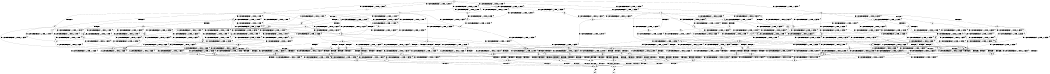 digraph BCG {
size = "7, 10.5";
center = TRUE;
node [shape = circle];
0 [peripheries = 2];
0 -> 1 [label = "EX !0 !ATOMIC_EXCH_BRANCH (1, +1, TRUE, +0, 3, TRUE) !{}"];
0 -> 2 [label = "EX !2 !ATOMIC_EXCH_BRANCH (1, +1, TRUE, +1, 1, FALSE) !{}"];
0 -> 3 [label = "EX !1 !ATOMIC_EXCH_BRANCH (1, +0, TRUE, +0, 1, TRUE) !{}"];
0 -> 4 [label = "EX !0 !ATOMIC_EXCH_BRANCH (1, +1, TRUE, +0, 3, TRUE) !{}"];
0 -> 5 [label = "EX !2 !ATOMIC_EXCH_BRANCH (1, +1, TRUE, +1, 1, FALSE) !{}"];
0 -> 6 [label = "EX !1 !ATOMIC_EXCH_BRANCH (1, +0, TRUE, +0, 1, TRUE) !{}"];
1 -> 7 [label = "EX !2 !ATOMIC_EXCH_BRANCH (1, +1, TRUE, +1, 1, TRUE) !{}"];
2 -> 8 [label = "EX !0 !ATOMIC_EXCH_BRANCH (1, +1, TRUE, +0, 3, FALSE) !{}"];
3 -> 9 [label = "EX !0 !ATOMIC_EXCH_BRANCH (1, +1, TRUE, +0, 3, TRUE) !{}"];
4 -> 7 [label = "EX !2 !ATOMIC_EXCH_BRANCH (1, +1, TRUE, +1, 1, TRUE) !{}"];
4 -> 10 [label = "EX !1 !ATOMIC_EXCH_BRANCH (1, +0, TRUE, +0, 1, FALSE) !{}"];
4 -> 11 [label = "TERMINATE !0"];
4 -> 12 [label = "EX !2 !ATOMIC_EXCH_BRANCH (1, +1, TRUE, +1, 1, TRUE) !{}"];
4 -> 13 [label = "EX !1 !ATOMIC_EXCH_BRANCH (1, +0, TRUE, +0, 1, FALSE) !{}"];
4 -> 14 [label = "TERMINATE !0"];
5 -> 8 [label = "EX !0 !ATOMIC_EXCH_BRANCH (1, +1, TRUE, +0, 3, FALSE) !{}"];
5 -> 15 [label = "EX !1 !ATOMIC_EXCH_BRANCH (1, +0, TRUE, +0, 1, FALSE) !{}"];
5 -> 16 [label = "TERMINATE !2"];
5 -> 17 [label = "EX !0 !ATOMIC_EXCH_BRANCH (1, +1, TRUE, +0, 3, FALSE) !{}"];
5 -> 18 [label = "EX !1 !ATOMIC_EXCH_BRANCH (1, +0, TRUE, +0, 1, FALSE) !{}"];
5 -> 19 [label = "TERMINATE !2"];
6 -> 3 [label = "EX !1 !ATOMIC_EXCH_BRANCH (1, +0, TRUE, +0, 1, TRUE) !{}"];
6 -> 9 [label = "EX !0 !ATOMIC_EXCH_BRANCH (1, +1, TRUE, +0, 3, TRUE) !{}"];
6 -> 20 [label = "EX !2 !ATOMIC_EXCH_BRANCH (1, +1, TRUE, +1, 1, FALSE) !{}"];
6 -> 6 [label = "EX !1 !ATOMIC_EXCH_BRANCH (1, +0, TRUE, +0, 1, TRUE) !{}"];
6 -> 21 [label = "EX !0 !ATOMIC_EXCH_BRANCH (1, +1, TRUE, +0, 3, TRUE) !{}"];
6 -> 22 [label = "EX !2 !ATOMIC_EXCH_BRANCH (1, +1, TRUE, +1, 1, FALSE) !{}"];
7 -> 23 [label = "EX !1 !ATOMIC_EXCH_BRANCH (1, +0, TRUE, +0, 1, FALSE) !{}"];
8 -> 24 [label = "EX !1 !ATOMIC_EXCH_BRANCH (1, +0, TRUE, +0, 1, FALSE) !{}"];
9 -> 10 [label = "EX !1 !ATOMIC_EXCH_BRANCH (1, +0, TRUE, +0, 1, FALSE) !{}"];
10 -> 25 [label = "EX !2 !ATOMIC_EXCH_BRANCH (1, +1, TRUE, +1, 1, FALSE) !{}"];
11 -> 26 [label = "EX !2 !ATOMIC_EXCH_BRANCH (1, +1, TRUE, +1, 1, TRUE) !{}"];
12 -> 7 [label = "EX !2 !ATOMIC_EXCH_BRANCH (1, +1, TRUE, +1, 1, TRUE) !{}"];
12 -> 23 [label = "EX !1 !ATOMIC_EXCH_BRANCH (1, +0, TRUE, +0, 1, FALSE) !{}"];
12 -> 27 [label = "TERMINATE !0"];
12 -> 12 [label = "EX !2 !ATOMIC_EXCH_BRANCH (1, +1, TRUE, +1, 1, TRUE) !{}"];
12 -> 28 [label = "EX !1 !ATOMIC_EXCH_BRANCH (1, +0, TRUE, +0, 1, FALSE) !{}"];
12 -> 29 [label = "TERMINATE !0"];
13 -> 25 [label = "EX !2 !ATOMIC_EXCH_BRANCH (1, +1, TRUE, +1, 1, FALSE) !{}"];
13 -> 30 [label = "TERMINATE !0"];
13 -> 31 [label = "TERMINATE !1"];
13 -> 32 [label = "EX !2 !ATOMIC_EXCH_BRANCH (1, +1, TRUE, +1, 1, FALSE) !{}"];
13 -> 33 [label = "TERMINATE !0"];
13 -> 34 [label = "TERMINATE !1"];
14 -> 26 [label = "EX !2 !ATOMIC_EXCH_BRANCH (1, +1, TRUE, +1, 1, TRUE) !{}"];
14 -> 35 [label = "EX !1 !ATOMIC_EXCH_BRANCH (1, +0, TRUE, +0, 1, FALSE) !{}"];
14 -> 36 [label = "EX !2 !ATOMIC_EXCH_BRANCH (1, +1, TRUE, +1, 1, TRUE) !{}"];
14 -> 37 [label = "EX !1 !ATOMIC_EXCH_BRANCH (1, +0, TRUE, +0, 1, FALSE) !{}"];
15 -> 25 [label = "EX !0 !ATOMIC_EXCH_BRANCH (1, +1, TRUE, +0, 3, TRUE) !{}"];
16 -> 38 [label = "EX !0 !ATOMIC_EXCH_BRANCH (1, +1, TRUE, +0, 3, FALSE) !{}"];
17 -> 8 [label = "EX !0 !ATOMIC_EXCH_BRANCH (1, +1, TRUE, +1, 2, TRUE) !{}"];
17 -> 24 [label = "EX !1 !ATOMIC_EXCH_BRANCH (1, +0, TRUE, +0, 1, FALSE) !{}"];
17 -> 39 [label = "TERMINATE !2"];
17 -> 17 [label = "EX !0 !ATOMIC_EXCH_BRANCH (1, +1, TRUE, +1, 2, TRUE) !{}"];
17 -> 40 [label = "EX !1 !ATOMIC_EXCH_BRANCH (1, +0, TRUE, +0, 1, FALSE) !{}"];
17 -> 41 [label = "TERMINATE !2"];
18 -> 25 [label = "EX !0 !ATOMIC_EXCH_BRANCH (1, +1, TRUE, +0, 3, TRUE) !{}"];
18 -> 42 [label = "TERMINATE !2"];
18 -> 43 [label = "TERMINATE !1"];
18 -> 32 [label = "EX !0 !ATOMIC_EXCH_BRANCH (1, +1, TRUE, +0, 3, TRUE) !{}"];
18 -> 44 [label = "TERMINATE !2"];
18 -> 45 [label = "TERMINATE !1"];
19 -> 38 [label = "EX !0 !ATOMIC_EXCH_BRANCH (1, +1, TRUE, +0, 3, FALSE) !{}"];
19 -> 46 [label = "EX !1 !ATOMIC_EXCH_BRANCH (1, +0, TRUE, +0, 1, FALSE) !{}"];
19 -> 47 [label = "EX !0 !ATOMIC_EXCH_BRANCH (1, +1, TRUE, +0, 3, FALSE) !{}"];
19 -> 48 [label = "EX !1 !ATOMIC_EXCH_BRANCH (1, +0, TRUE, +0, 1, FALSE) !{}"];
20 -> 15 [label = "EX !1 !ATOMIC_EXCH_BRANCH (1, +0, TRUE, +0, 1, FALSE) !{}"];
21 -> 10 [label = "EX !1 !ATOMIC_EXCH_BRANCH (1, +0, TRUE, +0, 1, FALSE) !{}"];
21 -> 49 [label = "EX !2 !ATOMIC_EXCH_BRANCH (1, +1, TRUE, +1, 1, TRUE) !{}"];
21 -> 50 [label = "TERMINATE !0"];
21 -> 13 [label = "EX !1 !ATOMIC_EXCH_BRANCH (1, +0, TRUE, +0, 1, FALSE) !{}"];
21 -> 51 [label = "EX !2 !ATOMIC_EXCH_BRANCH (1, +1, TRUE, +1, 1, TRUE) !{}"];
21 -> 52 [label = "TERMINATE !0"];
22 -> 15 [label = "EX !1 !ATOMIC_EXCH_BRANCH (1, +0, TRUE, +0, 1, FALSE) !{}"];
22 -> 53 [label = "EX !0 !ATOMIC_EXCH_BRANCH (1, +1, TRUE, +0, 3, FALSE) !{}"];
22 -> 54 [label = "TERMINATE !2"];
22 -> 18 [label = "EX !1 !ATOMIC_EXCH_BRANCH (1, +0, TRUE, +0, 1, FALSE) !{}"];
22 -> 55 [label = "EX !0 !ATOMIC_EXCH_BRANCH (1, +1, TRUE, +0, 3, FALSE) !{}"];
22 -> 56 [label = "TERMINATE !2"];
23 -> 25 [label = "EX !2 !ATOMIC_EXCH_BRANCH (1, +1, TRUE, +1, 1, FALSE) !{}"];
24 -> 25 [label = "EX !0 !ATOMIC_EXCH_BRANCH (1, +1, TRUE, +1, 2, FALSE) !{}"];
25 -> 57 [label = "TERMINATE !0"];
26 -> 58 [label = "EX !1 !ATOMIC_EXCH_BRANCH (1, +0, TRUE, +0, 1, FALSE) !{}"];
27 -> 58 [label = "EX !1 !ATOMIC_EXCH_BRANCH (1, +0, TRUE, +0, 1, FALSE) !{}"];
28 -> 25 [label = "EX !2 !ATOMIC_EXCH_BRANCH (1, +1, TRUE, +1, 1, FALSE) !{}"];
28 -> 59 [label = "TERMINATE !0"];
28 -> 60 [label = "TERMINATE !1"];
28 -> 32 [label = "EX !2 !ATOMIC_EXCH_BRANCH (1, +1, TRUE, +1, 1, FALSE) !{}"];
28 -> 61 [label = "TERMINATE !0"];
28 -> 62 [label = "TERMINATE !1"];
29 -> 58 [label = "EX !1 !ATOMIC_EXCH_BRANCH (1, +0, TRUE, +0, 1, FALSE) !{}"];
29 -> 26 [label = "EX !2 !ATOMIC_EXCH_BRANCH (1, +1, TRUE, +1, 1, TRUE) !{}"];
29 -> 63 [label = "EX !1 !ATOMIC_EXCH_BRANCH (1, +0, TRUE, +0, 1, FALSE) !{}"];
29 -> 36 [label = "EX !2 !ATOMIC_EXCH_BRANCH (1, +1, TRUE, +1, 1, TRUE) !{}"];
30 -> 64 [label = "EX !2 !ATOMIC_EXCH_BRANCH (1, +1, TRUE, +1, 1, FALSE) !{}"];
31 -> 65 [label = "EX !2 !ATOMIC_EXCH_BRANCH (1, +1, TRUE, +1, 1, FALSE) !{}"];
32 -> 57 [label = "TERMINATE !0"];
32 -> 66 [label = "TERMINATE !2"];
32 -> 67 [label = "TERMINATE !1"];
32 -> 68 [label = "TERMINATE !0"];
32 -> 69 [label = "TERMINATE !2"];
32 -> 70 [label = "TERMINATE !1"];
33 -> 64 [label = "EX !2 !ATOMIC_EXCH_BRANCH (1, +1, TRUE, +1, 1, FALSE) !{}"];
33 -> 71 [label = "TERMINATE !1"];
33 -> 72 [label = "EX !2 !ATOMIC_EXCH_BRANCH (1, +1, TRUE, +1, 1, FALSE) !{}"];
33 -> 73 [label = "TERMINATE !1"];
34 -> 65 [label = "EX !2 !ATOMIC_EXCH_BRANCH (1, +1, TRUE, +1, 1, FALSE) !{}"];
34 -> 71 [label = "TERMINATE !0"];
34 -> 74 [label = "EX !2 !ATOMIC_EXCH_BRANCH (1, +1, TRUE, +1, 1, FALSE) !{}"];
34 -> 73 [label = "TERMINATE !0"];
35 -> 64 [label = "EX !2 !ATOMIC_EXCH_BRANCH (1, +1, TRUE, +1, 1, FALSE) !{}"];
36 -> 26 [label = "EX !2 !ATOMIC_EXCH_BRANCH (1, +1, TRUE, +1, 1, TRUE) !{}"];
36 -> 58 [label = "EX !1 !ATOMIC_EXCH_BRANCH (1, +0, TRUE, +0, 1, FALSE) !{}"];
36 -> 36 [label = "EX !2 !ATOMIC_EXCH_BRANCH (1, +1, TRUE, +1, 1, TRUE) !{}"];
36 -> 63 [label = "EX !1 !ATOMIC_EXCH_BRANCH (1, +0, TRUE, +0, 1, FALSE) !{}"];
37 -> 64 [label = "EX !2 !ATOMIC_EXCH_BRANCH (1, +1, TRUE, +1, 1, FALSE) !{}"];
37 -> 71 [label = "TERMINATE !1"];
37 -> 72 [label = "EX !2 !ATOMIC_EXCH_BRANCH (1, +1, TRUE, +1, 1, FALSE) !{}"];
37 -> 73 [label = "TERMINATE !1"];
38 -> 75 [label = "EX !1 !ATOMIC_EXCH_BRANCH (1, +0, TRUE, +0, 1, FALSE) !{}"];
39 -> 75 [label = "EX !1 !ATOMIC_EXCH_BRANCH (1, +0, TRUE, +0, 1, FALSE) !{}"];
40 -> 25 [label = "EX !0 !ATOMIC_EXCH_BRANCH (1, +1, TRUE, +1, 2, FALSE) !{}"];
40 -> 76 [label = "TERMINATE !2"];
40 -> 77 [label = "TERMINATE !1"];
40 -> 32 [label = "EX !0 !ATOMIC_EXCH_BRANCH (1, +1, TRUE, +1, 2, FALSE) !{}"];
40 -> 78 [label = "TERMINATE !2"];
40 -> 79 [label = "TERMINATE !1"];
41 -> 75 [label = "EX !1 !ATOMIC_EXCH_BRANCH (1, +0, TRUE, +0, 1, FALSE) !{}"];
41 -> 38 [label = "EX !0 !ATOMIC_EXCH_BRANCH (1, +1, TRUE, +1, 2, TRUE) !{}"];
41 -> 80 [label = "EX !1 !ATOMIC_EXCH_BRANCH (1, +0, TRUE, +0, 1, FALSE) !{}"];
41 -> 47 [label = "EX !0 !ATOMIC_EXCH_BRANCH (1, +1, TRUE, +1, 2, TRUE) !{}"];
42 -> 81 [label = "EX !0 !ATOMIC_EXCH_BRANCH (1, +1, TRUE, +0, 3, TRUE) !{}"];
43 -> 65 [label = "EX !0 !ATOMIC_EXCH_BRANCH (1, +1, TRUE, +0, 3, TRUE) !{}"];
44 -> 81 [label = "EX !0 !ATOMIC_EXCH_BRANCH (1, +1, TRUE, +0, 3, TRUE) !{}"];
44 -> 82 [label = "TERMINATE !1"];
44 -> 83 [label = "EX !0 !ATOMIC_EXCH_BRANCH (1, +1, TRUE, +0, 3, TRUE) !{}"];
44 -> 84 [label = "TERMINATE !1"];
45 -> 65 [label = "EX !0 !ATOMIC_EXCH_BRANCH (1, +1, TRUE, +0, 3, TRUE) !{}"];
45 -> 82 [label = "TERMINATE !2"];
45 -> 74 [label = "EX !0 !ATOMIC_EXCH_BRANCH (1, +1, TRUE, +0, 3, TRUE) !{}"];
45 -> 84 [label = "TERMINATE !2"];
46 -> 81 [label = "EX !0 !ATOMIC_EXCH_BRANCH (1, +1, TRUE, +0, 3, TRUE) !{}"];
47 -> 38 [label = "EX !0 !ATOMIC_EXCH_BRANCH (1, +1, TRUE, +1, 2, TRUE) !{}"];
47 -> 75 [label = "EX !1 !ATOMIC_EXCH_BRANCH (1, +0, TRUE, +0, 1, FALSE) !{}"];
47 -> 47 [label = "EX !0 !ATOMIC_EXCH_BRANCH (1, +1, TRUE, +1, 2, TRUE) !{}"];
47 -> 80 [label = "EX !1 !ATOMIC_EXCH_BRANCH (1, +0, TRUE, +0, 1, FALSE) !{}"];
48 -> 81 [label = "EX !0 !ATOMIC_EXCH_BRANCH (1, +1, TRUE, +0, 3, TRUE) !{}"];
48 -> 82 [label = "TERMINATE !1"];
48 -> 83 [label = "EX !0 !ATOMIC_EXCH_BRANCH (1, +1, TRUE, +0, 3, TRUE) !{}"];
48 -> 84 [label = "TERMINATE !1"];
49 -> 23 [label = "EX !1 !ATOMIC_EXCH_BRANCH (1, +0, TRUE, +0, 1, FALSE) !{}"];
50 -> 85 [label = "EX !2 !ATOMIC_EXCH_BRANCH (1, +1, TRUE, +1, 1, TRUE) !{}"];
51 -> 23 [label = "EX !1 !ATOMIC_EXCH_BRANCH (1, +0, TRUE, +0, 1, FALSE) !{}"];
51 -> 49 [label = "EX !2 !ATOMIC_EXCH_BRANCH (1, +1, TRUE, +1, 1, TRUE) !{}"];
51 -> 86 [label = "TERMINATE !0"];
51 -> 28 [label = "EX !1 !ATOMIC_EXCH_BRANCH (1, +0, TRUE, +0, 1, FALSE) !{}"];
51 -> 51 [label = "EX !2 !ATOMIC_EXCH_BRANCH (1, +1, TRUE, +1, 1, TRUE) !{}"];
51 -> 87 [label = "TERMINATE !0"];
52 -> 85 [label = "EX !2 !ATOMIC_EXCH_BRANCH (1, +1, TRUE, +1, 1, TRUE) !{}"];
52 -> 35 [label = "EX !1 !ATOMIC_EXCH_BRANCH (1, +0, TRUE, +0, 1, FALSE) !{}"];
52 -> 88 [label = "EX !2 !ATOMIC_EXCH_BRANCH (1, +1, TRUE, +1, 1, TRUE) !{}"];
52 -> 37 [label = "EX !1 !ATOMIC_EXCH_BRANCH (1, +0, TRUE, +0, 1, FALSE) !{}"];
53 -> 24 [label = "EX !1 !ATOMIC_EXCH_BRANCH (1, +0, TRUE, +0, 1, FALSE) !{}"];
54 -> 89 [label = "EX !0 !ATOMIC_EXCH_BRANCH (1, +1, TRUE, +0, 3, FALSE) !{}"];
55 -> 53 [label = "EX !0 !ATOMIC_EXCH_BRANCH (1, +1, TRUE, +1, 2, TRUE) !{}"];
55 -> 24 [label = "EX !1 !ATOMIC_EXCH_BRANCH (1, +0, TRUE, +0, 1, FALSE) !{}"];
55 -> 90 [label = "TERMINATE !2"];
55 -> 55 [label = "EX !0 !ATOMIC_EXCH_BRANCH (1, +1, TRUE, +1, 2, TRUE) !{}"];
55 -> 40 [label = "EX !1 !ATOMIC_EXCH_BRANCH (1, +0, TRUE, +0, 1, FALSE) !{}"];
55 -> 91 [label = "TERMINATE !2"];
56 -> 89 [label = "EX !0 !ATOMIC_EXCH_BRANCH (1, +1, TRUE, +0, 3, FALSE) !{}"];
56 -> 46 [label = "EX !1 !ATOMIC_EXCH_BRANCH (1, +0, TRUE, +0, 1, FALSE) !{}"];
56 -> 92 [label = "EX !0 !ATOMIC_EXCH_BRANCH (1, +1, TRUE, +0, 3, FALSE) !{}"];
56 -> 48 [label = "EX !1 !ATOMIC_EXCH_BRANCH (1, +0, TRUE, +0, 1, FALSE) !{}"];
57 -> 93 [label = "TERMINATE !2"];
58 -> 64 [label = "EX !2 !ATOMIC_EXCH_BRANCH (1, +1, TRUE, +1, 1, FALSE) !{}"];
59 -> 94 [label = "TERMINATE !1"];
60 -> 94 [label = "TERMINATE !0"];
61 -> 94 [label = "TERMINATE !1"];
61 -> 64 [label = "EX !2 !ATOMIC_EXCH_BRANCH (1, +1, TRUE, +1, 1, FALSE) !{}"];
61 -> 95 [label = "TERMINATE !1"];
61 -> 72 [label = "EX !2 !ATOMIC_EXCH_BRANCH (1, +1, TRUE, +1, 1, FALSE) !{}"];
62 -> 94 [label = "TERMINATE !0"];
62 -> 65 [label = "EX !2 !ATOMIC_EXCH_BRANCH (1, +1, TRUE, +1, 1, FALSE) !{}"];
62 -> 95 [label = "TERMINATE !0"];
62 -> 74 [label = "EX !2 !ATOMIC_EXCH_BRANCH (1, +1, TRUE, +1, 1, FALSE) !{}"];
63 -> 64 [label = "EX !2 !ATOMIC_EXCH_BRANCH (1, +1, TRUE, +1, 1, FALSE) !{}"];
63 -> 94 [label = "TERMINATE !1"];
63 -> 72 [label = "EX !2 !ATOMIC_EXCH_BRANCH (1, +1, TRUE, +1, 1, FALSE) !{}"];
63 -> 95 [label = "TERMINATE !1"];
64 -> 93 [label = "TERMINATE !2"];
65 -> 96 [label = "TERMINATE !0"];
66 -> 93 [label = "TERMINATE !0"];
67 -> 96 [label = "TERMINATE !0"];
68 -> 93 [label = "TERMINATE !2"];
68 -> 96 [label = "TERMINATE !1"];
68 -> 97 [label = "TERMINATE !2"];
68 -> 98 [label = "TERMINATE !1"];
69 -> 93 [label = "TERMINATE !0"];
69 -> 99 [label = "TERMINATE !1"];
69 -> 97 [label = "TERMINATE !0"];
69 -> 100 [label = "TERMINATE !1"];
70 -> 96 [label = "TERMINATE !0"];
70 -> 99 [label = "TERMINATE !2"];
70 -> 98 [label = "TERMINATE !0"];
70 -> 100 [label = "TERMINATE !2"];
71 -> 101 [label = "EX !2 !ATOMIC_EXCH_BRANCH (1, +1, TRUE, +1, 1, FALSE) !{}"];
72 -> 93 [label = "TERMINATE !2"];
72 -> 96 [label = "TERMINATE !1"];
72 -> 97 [label = "TERMINATE !2"];
72 -> 98 [label = "TERMINATE !1"];
73 -> 101 [label = "EX !2 !ATOMIC_EXCH_BRANCH (1, +1, TRUE, +1, 1, FALSE) !{}"];
73 -> 102 [label = "EX !2 !ATOMIC_EXCH_BRANCH (1, +1, TRUE, +1, 1, FALSE) !{}"];
74 -> 96 [label = "TERMINATE !0"];
74 -> 99 [label = "TERMINATE !2"];
74 -> 98 [label = "TERMINATE !0"];
74 -> 100 [label = "TERMINATE !2"];
75 -> 81 [label = "EX !0 !ATOMIC_EXCH_BRANCH (1, +1, TRUE, +1, 2, FALSE) !{}"];
76 -> 103 [label = "TERMINATE !1"];
77 -> 103 [label = "TERMINATE !2"];
78 -> 103 [label = "TERMINATE !1"];
78 -> 81 [label = "EX !0 !ATOMIC_EXCH_BRANCH (1, +1, TRUE, +1, 2, FALSE) !{}"];
78 -> 104 [label = "TERMINATE !1"];
78 -> 83 [label = "EX !0 !ATOMIC_EXCH_BRANCH (1, +1, TRUE, +1, 2, FALSE) !{}"];
79 -> 103 [label = "TERMINATE !2"];
79 -> 65 [label = "EX !0 !ATOMIC_EXCH_BRANCH (1, +1, TRUE, +1, 2, FALSE) !{}"];
79 -> 104 [label = "TERMINATE !2"];
79 -> 74 [label = "EX !0 !ATOMIC_EXCH_BRANCH (1, +1, TRUE, +1, 2, FALSE) !{}"];
80 -> 81 [label = "EX !0 !ATOMIC_EXCH_BRANCH (1, +1, TRUE, +1, 2, FALSE) !{}"];
80 -> 103 [label = "TERMINATE !1"];
80 -> 83 [label = "EX !0 !ATOMIC_EXCH_BRANCH (1, +1, TRUE, +1, 2, FALSE) !{}"];
80 -> 104 [label = "TERMINATE !1"];
81 -> 93 [label = "TERMINATE !0"];
82 -> 105 [label = "EX !0 !ATOMIC_EXCH_BRANCH (1, +1, TRUE, +0, 3, TRUE) !{}"];
83 -> 93 [label = "TERMINATE !0"];
83 -> 99 [label = "TERMINATE !1"];
83 -> 97 [label = "TERMINATE !0"];
83 -> 100 [label = "TERMINATE !1"];
84 -> 105 [label = "EX !0 !ATOMIC_EXCH_BRANCH (1, +1, TRUE, +0, 3, TRUE) !{}"];
84 -> 106 [label = "EX !0 !ATOMIC_EXCH_BRANCH (1, +1, TRUE, +0, 3, TRUE) !{}"];
85 -> 58 [label = "EX !1 !ATOMIC_EXCH_BRANCH (1, +0, TRUE, +0, 1, FALSE) !{}"];
86 -> 58 [label = "EX !1 !ATOMIC_EXCH_BRANCH (1, +0, TRUE, +0, 1, FALSE) !{}"];
87 -> 58 [label = "EX !1 !ATOMIC_EXCH_BRANCH (1, +0, TRUE, +0, 1, FALSE) !{}"];
87 -> 85 [label = "EX !2 !ATOMIC_EXCH_BRANCH (1, +1, TRUE, +1, 1, TRUE) !{}"];
87 -> 63 [label = "EX !1 !ATOMIC_EXCH_BRANCH (1, +0, TRUE, +0, 1, FALSE) !{}"];
87 -> 88 [label = "EX !2 !ATOMIC_EXCH_BRANCH (1, +1, TRUE, +1, 1, TRUE) !{}"];
88 -> 58 [label = "EX !1 !ATOMIC_EXCH_BRANCH (1, +0, TRUE, +0, 1, FALSE) !{}"];
88 -> 85 [label = "EX !2 !ATOMIC_EXCH_BRANCH (1, +1, TRUE, +1, 1, TRUE) !{}"];
88 -> 63 [label = "EX !1 !ATOMIC_EXCH_BRANCH (1, +0, TRUE, +0, 1, FALSE) !{}"];
88 -> 88 [label = "EX !2 !ATOMIC_EXCH_BRANCH (1, +1, TRUE, +1, 1, TRUE) !{}"];
89 -> 75 [label = "EX !1 !ATOMIC_EXCH_BRANCH (1, +0, TRUE, +0, 1, FALSE) !{}"];
90 -> 89 [label = "EX !0 !ATOMIC_EXCH_BRANCH (1, +1, TRUE, +1, 2, TRUE) !{}"];
91 -> 89 [label = "EX !0 !ATOMIC_EXCH_BRANCH (1, +1, TRUE, +1, 2, TRUE) !{}"];
91 -> 75 [label = "EX !1 !ATOMIC_EXCH_BRANCH (1, +0, TRUE, +0, 1, FALSE) !{}"];
91 -> 92 [label = "EX !0 !ATOMIC_EXCH_BRANCH (1, +1, TRUE, +1, 2, TRUE) !{}"];
91 -> 80 [label = "EX !1 !ATOMIC_EXCH_BRANCH (1, +0, TRUE, +0, 1, FALSE) !{}"];
92 -> 89 [label = "EX !0 !ATOMIC_EXCH_BRANCH (1, +1, TRUE, +1, 2, TRUE) !{}"];
92 -> 75 [label = "EX !1 !ATOMIC_EXCH_BRANCH (1, +0, TRUE, +0, 1, FALSE) !{}"];
92 -> 92 [label = "EX !0 !ATOMIC_EXCH_BRANCH (1, +1, TRUE, +1, 2, TRUE) !{}"];
92 -> 80 [label = "EX !1 !ATOMIC_EXCH_BRANCH (1, +0, TRUE, +0, 1, FALSE) !{}"];
93 -> 107 [label = "TERMINATE !1"];
94 -> 101 [label = "EX !2 !ATOMIC_EXCH_BRANCH (1, +1, TRUE, +1, 1, FALSE) !{}"];
95 -> 101 [label = "EX !2 !ATOMIC_EXCH_BRANCH (1, +1, TRUE, +1, 1, FALSE) !{}"];
95 -> 102 [label = "EX !2 !ATOMIC_EXCH_BRANCH (1, +1, TRUE, +1, 1, FALSE) !{}"];
96 -> 107 [label = "TERMINATE !2"];
97 -> 107 [label = "TERMINATE !1"];
97 -> 108 [label = "TERMINATE !1"];
98 -> 107 [label = "TERMINATE !2"];
98 -> 108 [label = "TERMINATE !2"];
99 -> 107 [label = "TERMINATE !0"];
100 -> 107 [label = "TERMINATE !0"];
100 -> 108 [label = "TERMINATE !0"];
101 -> 107 [label = "TERMINATE !2"];
102 -> 107 [label = "TERMINATE !2"];
102 -> 108 [label = "TERMINATE !2"];
103 -> 105 [label = "EX !0 !ATOMIC_EXCH_BRANCH (1, +1, TRUE, +1, 2, FALSE) !{}"];
104 -> 105 [label = "EX !0 !ATOMIC_EXCH_BRANCH (1, +1, TRUE, +1, 2, FALSE) !{}"];
104 -> 106 [label = "EX !0 !ATOMIC_EXCH_BRANCH (1, +1, TRUE, +1, 2, FALSE) !{}"];
105 -> 107 [label = "TERMINATE !0"];
106 -> 107 [label = "TERMINATE !0"];
106 -> 108 [label = "TERMINATE !0"];
107 -> 109 [label = "exit"];
108 -> 110 [label = "exit"];
}
